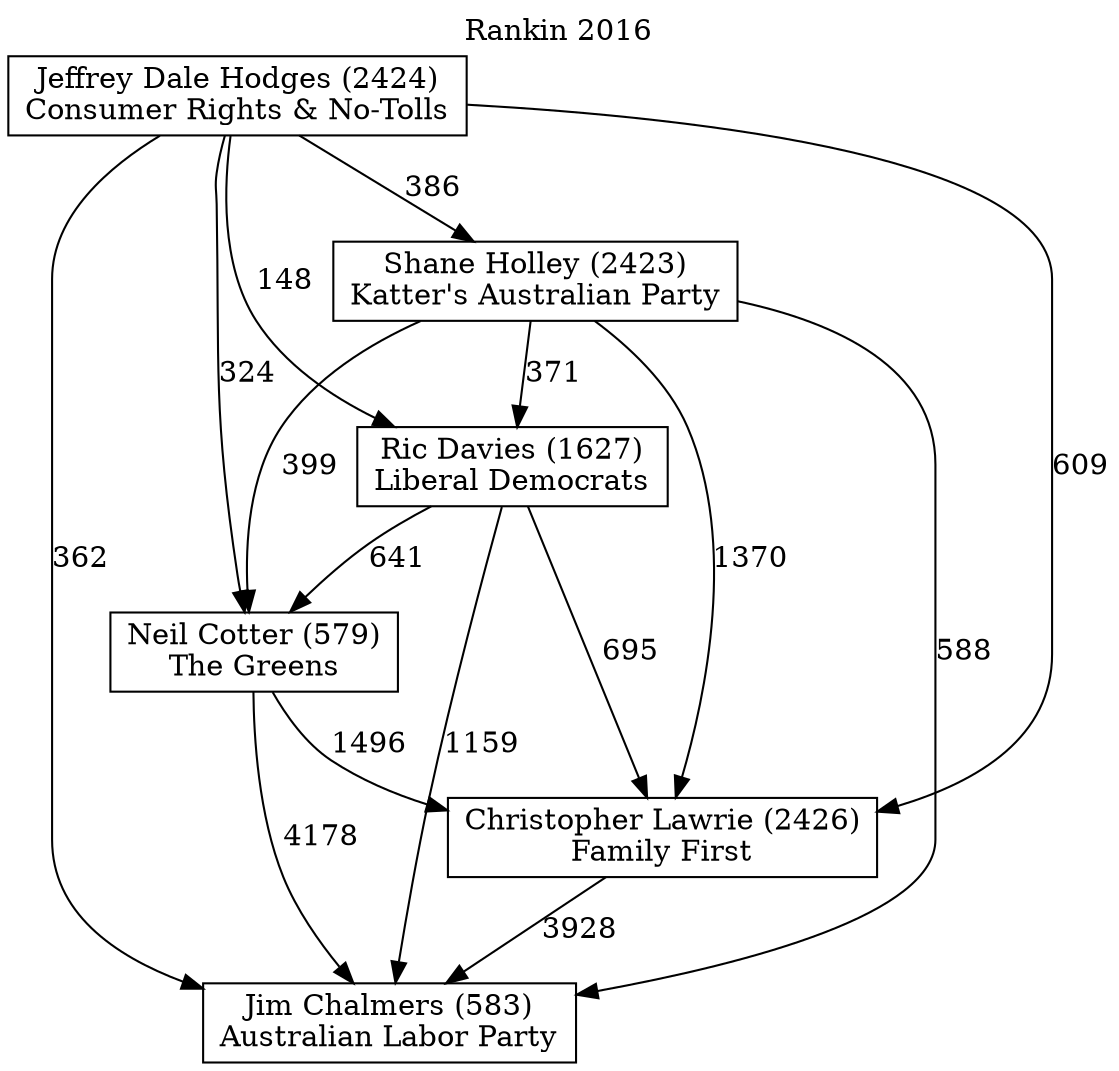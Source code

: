 // House preference flow
digraph "Jim Chalmers (583)_Rankin_2016" {
	graph [label="Rankin 2016" labelloc=t mclimit=10]
	node [shape=box]
	"Jim Chalmers (583)" [label="Jim Chalmers (583)
Australian Labor Party"]
	"Christopher Lawrie (2426)" [label="Christopher Lawrie (2426)
Family First"]
	"Neil Cotter (579)" [label="Neil Cotter (579)
The Greens"]
	"Ric Davies (1627)" [label="Ric Davies (1627)
Liberal Democrats"]
	"Shane Holley (2423)" [label="Shane Holley (2423)
Katter's Australian Party"]
	"Jeffrey Dale Hodges (2424)" [label="Jeffrey Dale Hodges (2424)
Consumer Rights & No-Tolls"]
	"Christopher Lawrie (2426)" -> "Jim Chalmers (583)" [label=3928]
	"Neil Cotter (579)" -> "Christopher Lawrie (2426)" [label=1496]
	"Ric Davies (1627)" -> "Neil Cotter (579)" [label=641]
	"Shane Holley (2423)" -> "Ric Davies (1627)" [label=371]
	"Jeffrey Dale Hodges (2424)" -> "Shane Holley (2423)" [label=386]
	"Neil Cotter (579)" -> "Jim Chalmers (583)" [label=4178]
	"Ric Davies (1627)" -> "Jim Chalmers (583)" [label=1159]
	"Shane Holley (2423)" -> "Jim Chalmers (583)" [label=588]
	"Jeffrey Dale Hodges (2424)" -> "Jim Chalmers (583)" [label=362]
	"Jeffrey Dale Hodges (2424)" -> "Ric Davies (1627)" [label=148]
	"Shane Holley (2423)" -> "Neil Cotter (579)" [label=399]
	"Jeffrey Dale Hodges (2424)" -> "Neil Cotter (579)" [label=324]
	"Ric Davies (1627)" -> "Christopher Lawrie (2426)" [label=695]
	"Shane Holley (2423)" -> "Christopher Lawrie (2426)" [label=1370]
	"Jeffrey Dale Hodges (2424)" -> "Christopher Lawrie (2426)" [label=609]
}
